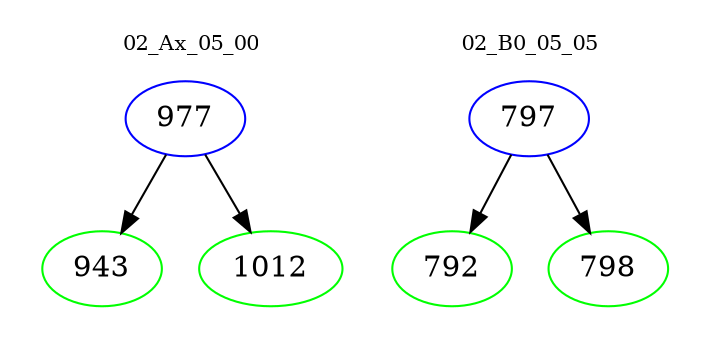 digraph{
subgraph cluster_0 {
color = white
label = "02_Ax_05_00";
fontsize=10;
T0_977 [label="977", color="blue"]
T0_977 -> T0_943 [color="black"]
T0_943 [label="943", color="green"]
T0_977 -> T0_1012 [color="black"]
T0_1012 [label="1012", color="green"]
}
subgraph cluster_1 {
color = white
label = "02_B0_05_05";
fontsize=10;
T1_797 [label="797", color="blue"]
T1_797 -> T1_792 [color="black"]
T1_792 [label="792", color="green"]
T1_797 -> T1_798 [color="black"]
T1_798 [label="798", color="green"]
}
}
